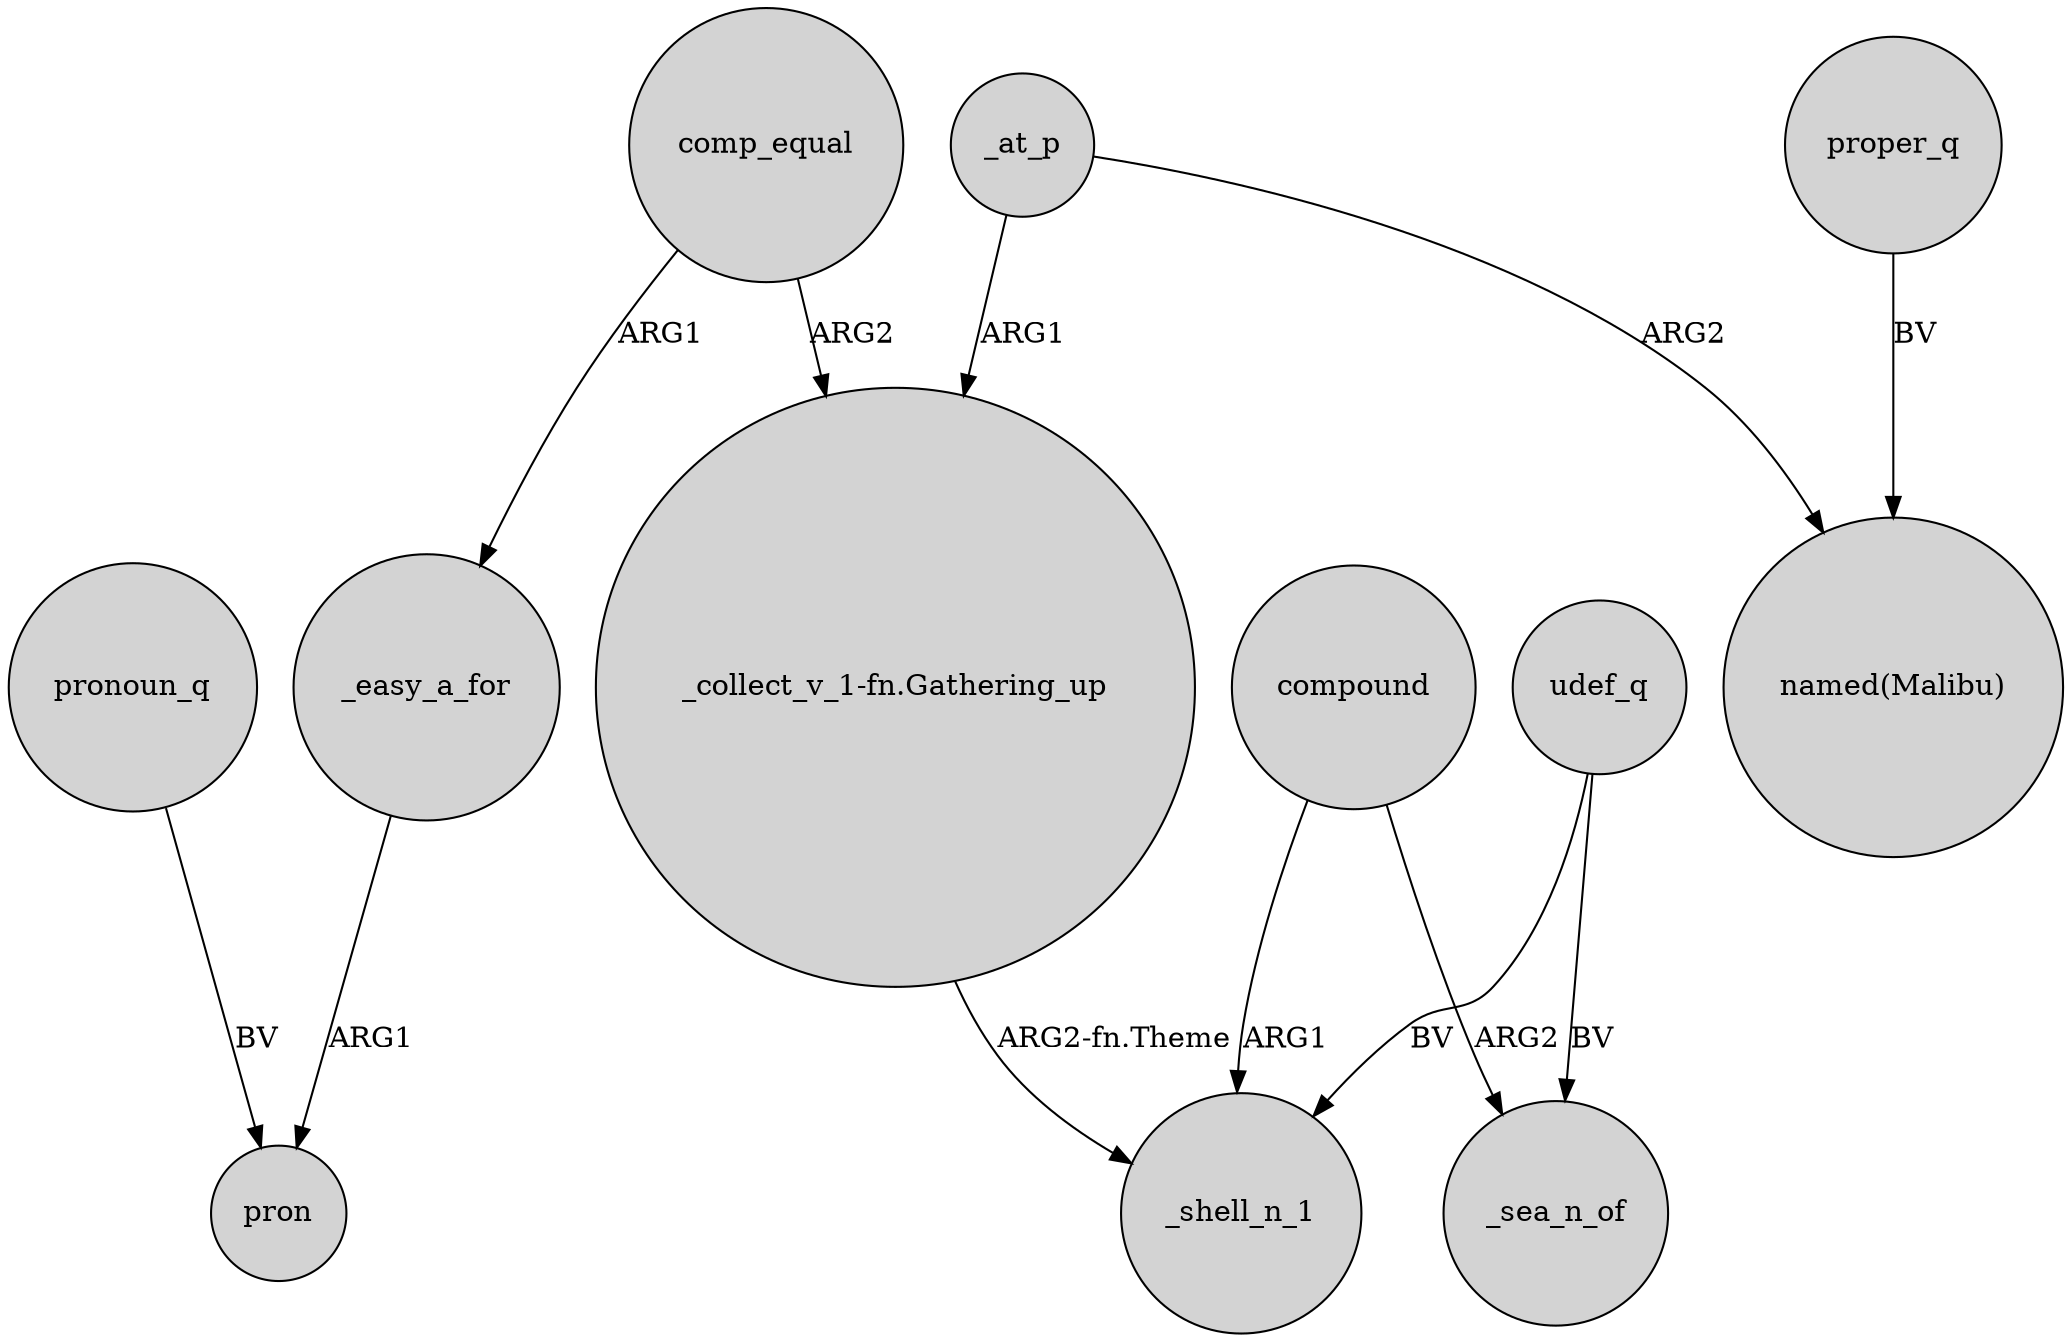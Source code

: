 digraph {
	node [shape=circle style=filled]
	comp_equal -> "_collect_v_1-fn.Gathering_up" [label=ARG2]
	compound -> _sea_n_of [label=ARG2]
	_at_p -> "named(Malibu)" [label=ARG2]
	udef_q -> _sea_n_of [label=BV]
	compound -> _shell_n_1 [label=ARG1]
	proper_q -> "named(Malibu)" [label=BV]
	_easy_a_for -> pron [label=ARG1]
	udef_q -> _shell_n_1 [label=BV]
	comp_equal -> _easy_a_for [label=ARG1]
	_at_p -> "_collect_v_1-fn.Gathering_up" [label=ARG1]
	"_collect_v_1-fn.Gathering_up" -> _shell_n_1 [label="ARG2-fn.Theme"]
	pronoun_q -> pron [label=BV]
}
